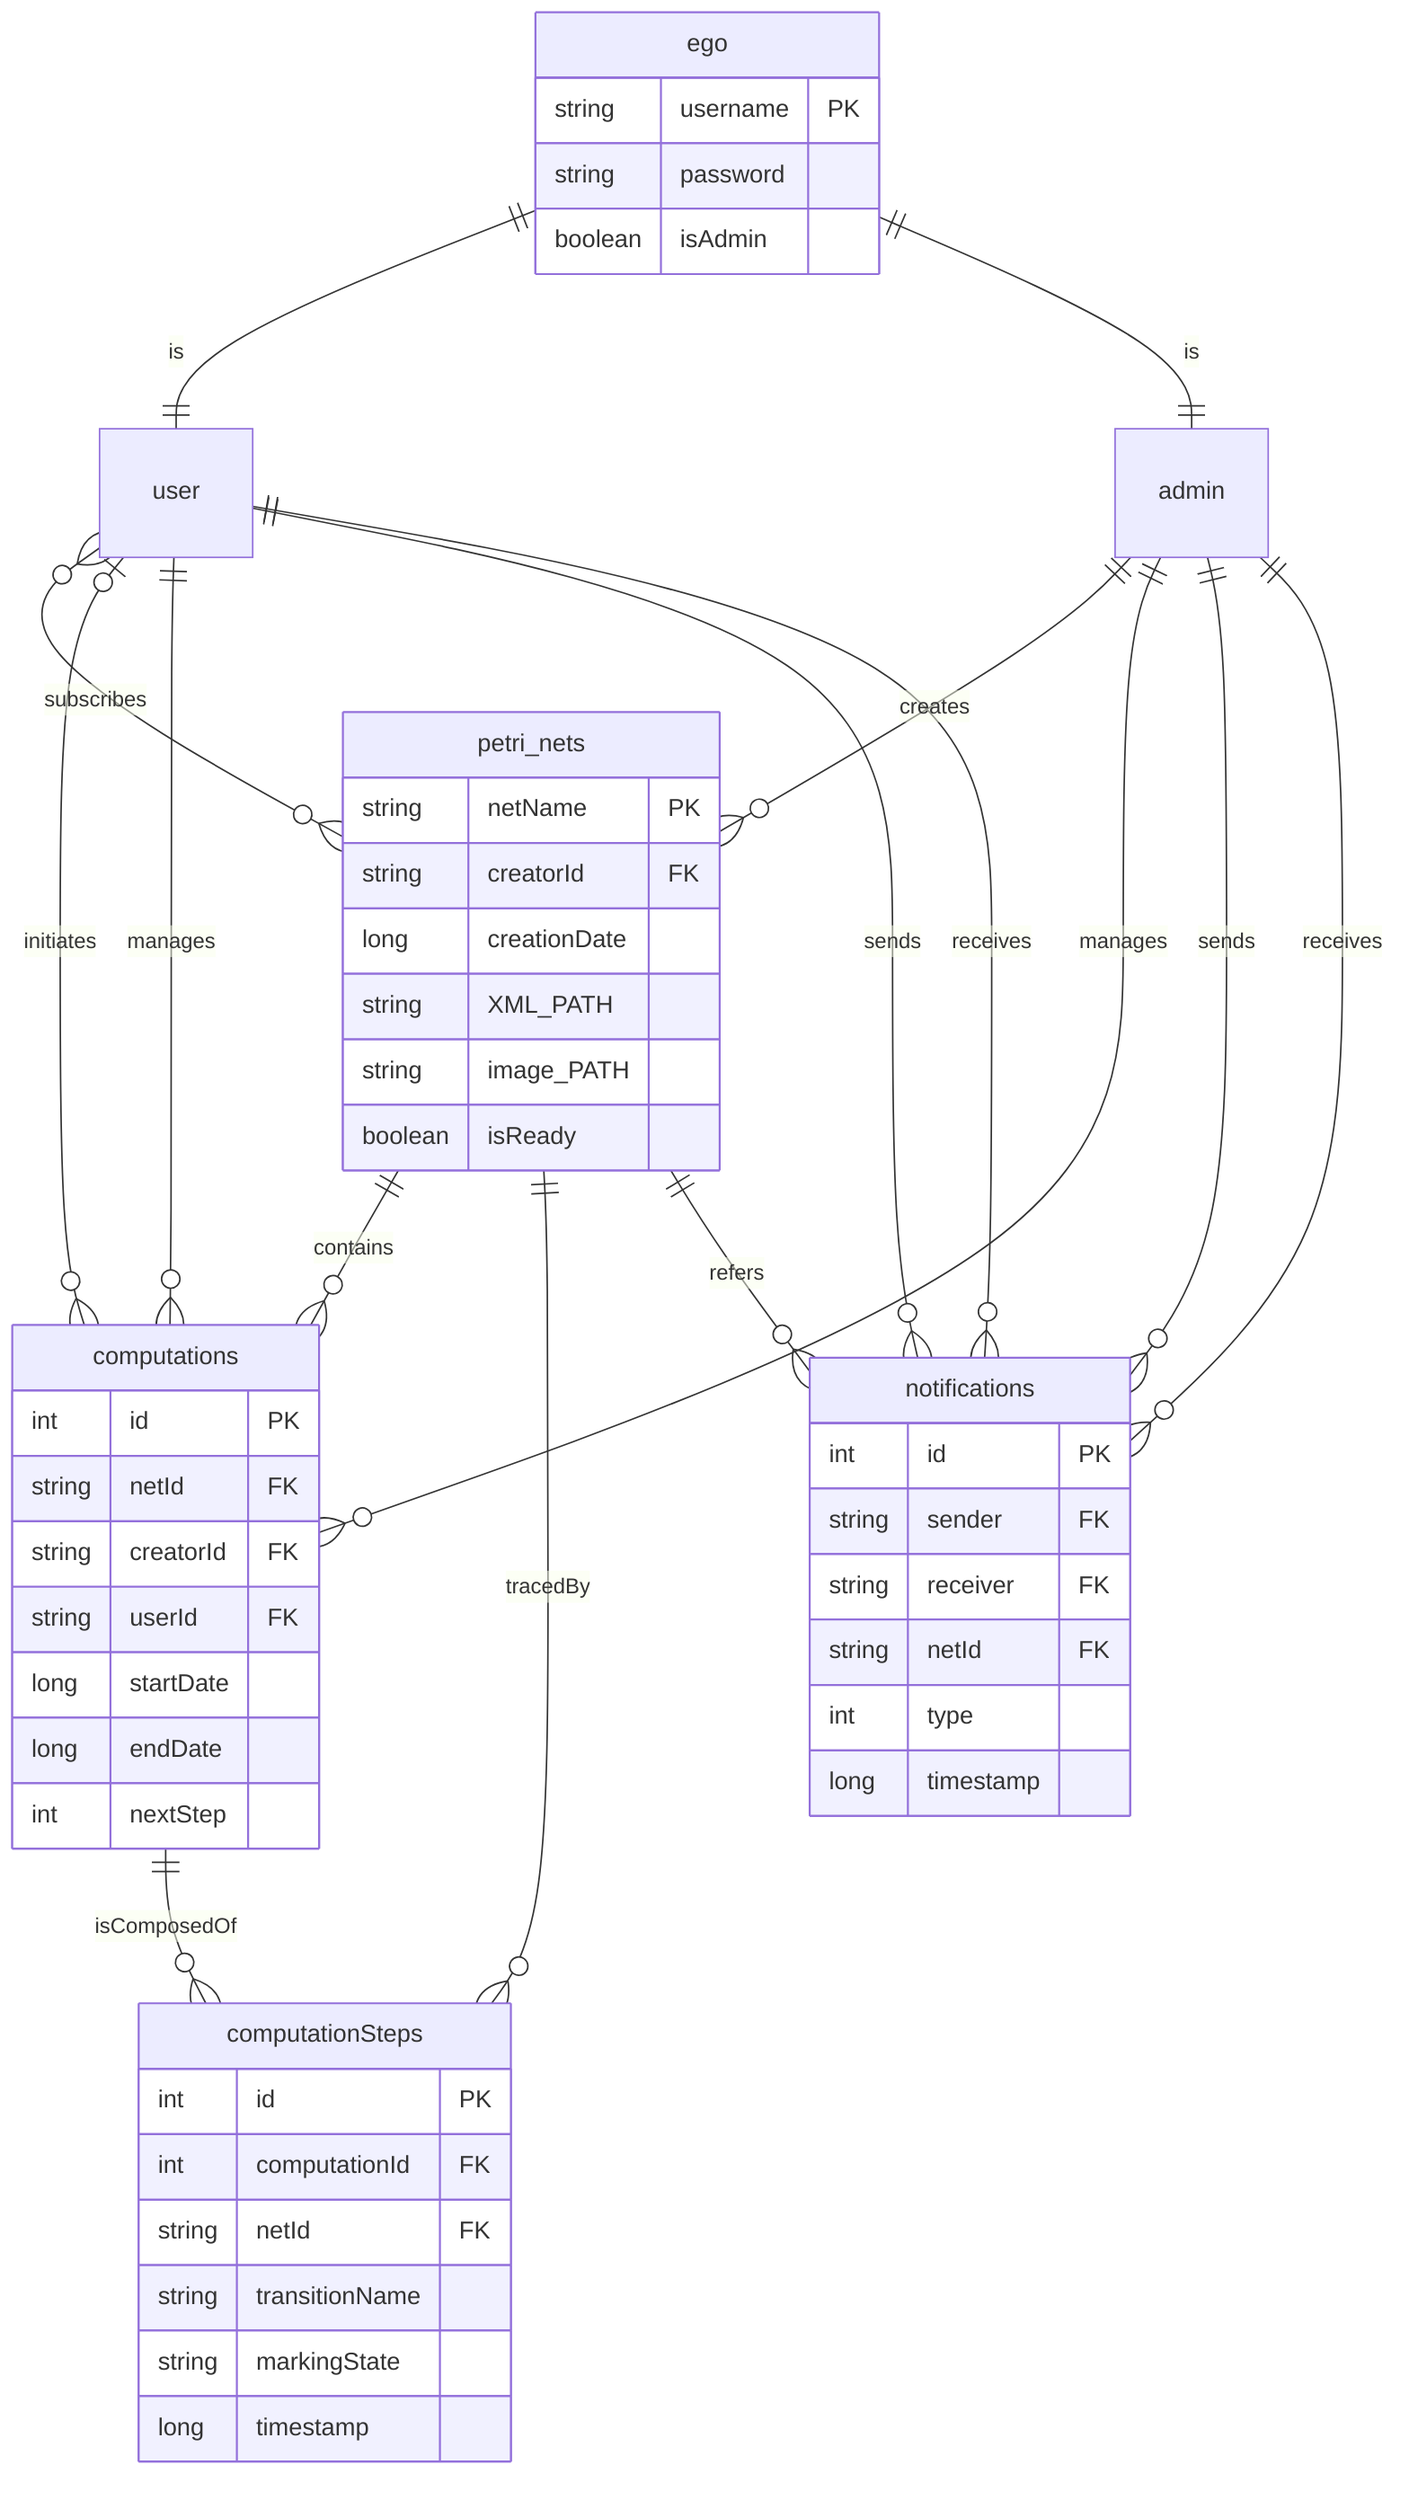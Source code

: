 erDiagram

    admin ||--o{ petri_nets : creates
    user }o--o{ petri_nets : subscribes
    user |o--o{ computations : initiates
    user ||--o{ computations : manages
    admin ||--o{ computations : manages
    user ||--o{ notifications : sends
    admin ||--o{ notifications : sends
    user ||--o{ notifications : receives
    admin ||--o{ notifications : receives
    petri_nets ||--o{ computations : contains
    petri_nets ||--o{ computationSteps : tracedBy
    petri_nets ||--o{ notifications : refers
    computations ||--o{ computationSteps : isComposedOf
    ego ||--|| user : is
    ego ||--|| admin : is

    ego{
        string username PK
        string password
        boolean isAdmin
    }

    user {
    }

    admin{
    }

    petri_nets {
        string netName PK
        string creatorId FK
        long creationDate
        string XML_PATH
        string image_PATH
        boolean isReady
    }

    computations {
        int id PK
        string netId FK
        string creatorId FK
        string userId FK
        long startDate
        long endDate
        int nextStep
    }

    computationSteps {
        int id PK
        int computationId FK
        string netId FK
        string transitionName
        string markingState
        long timestamp
    }

    notifications {
        int id PK
        string sender FK
        string receiver FK
        string netId FK
        int type
        long timestamp
    }